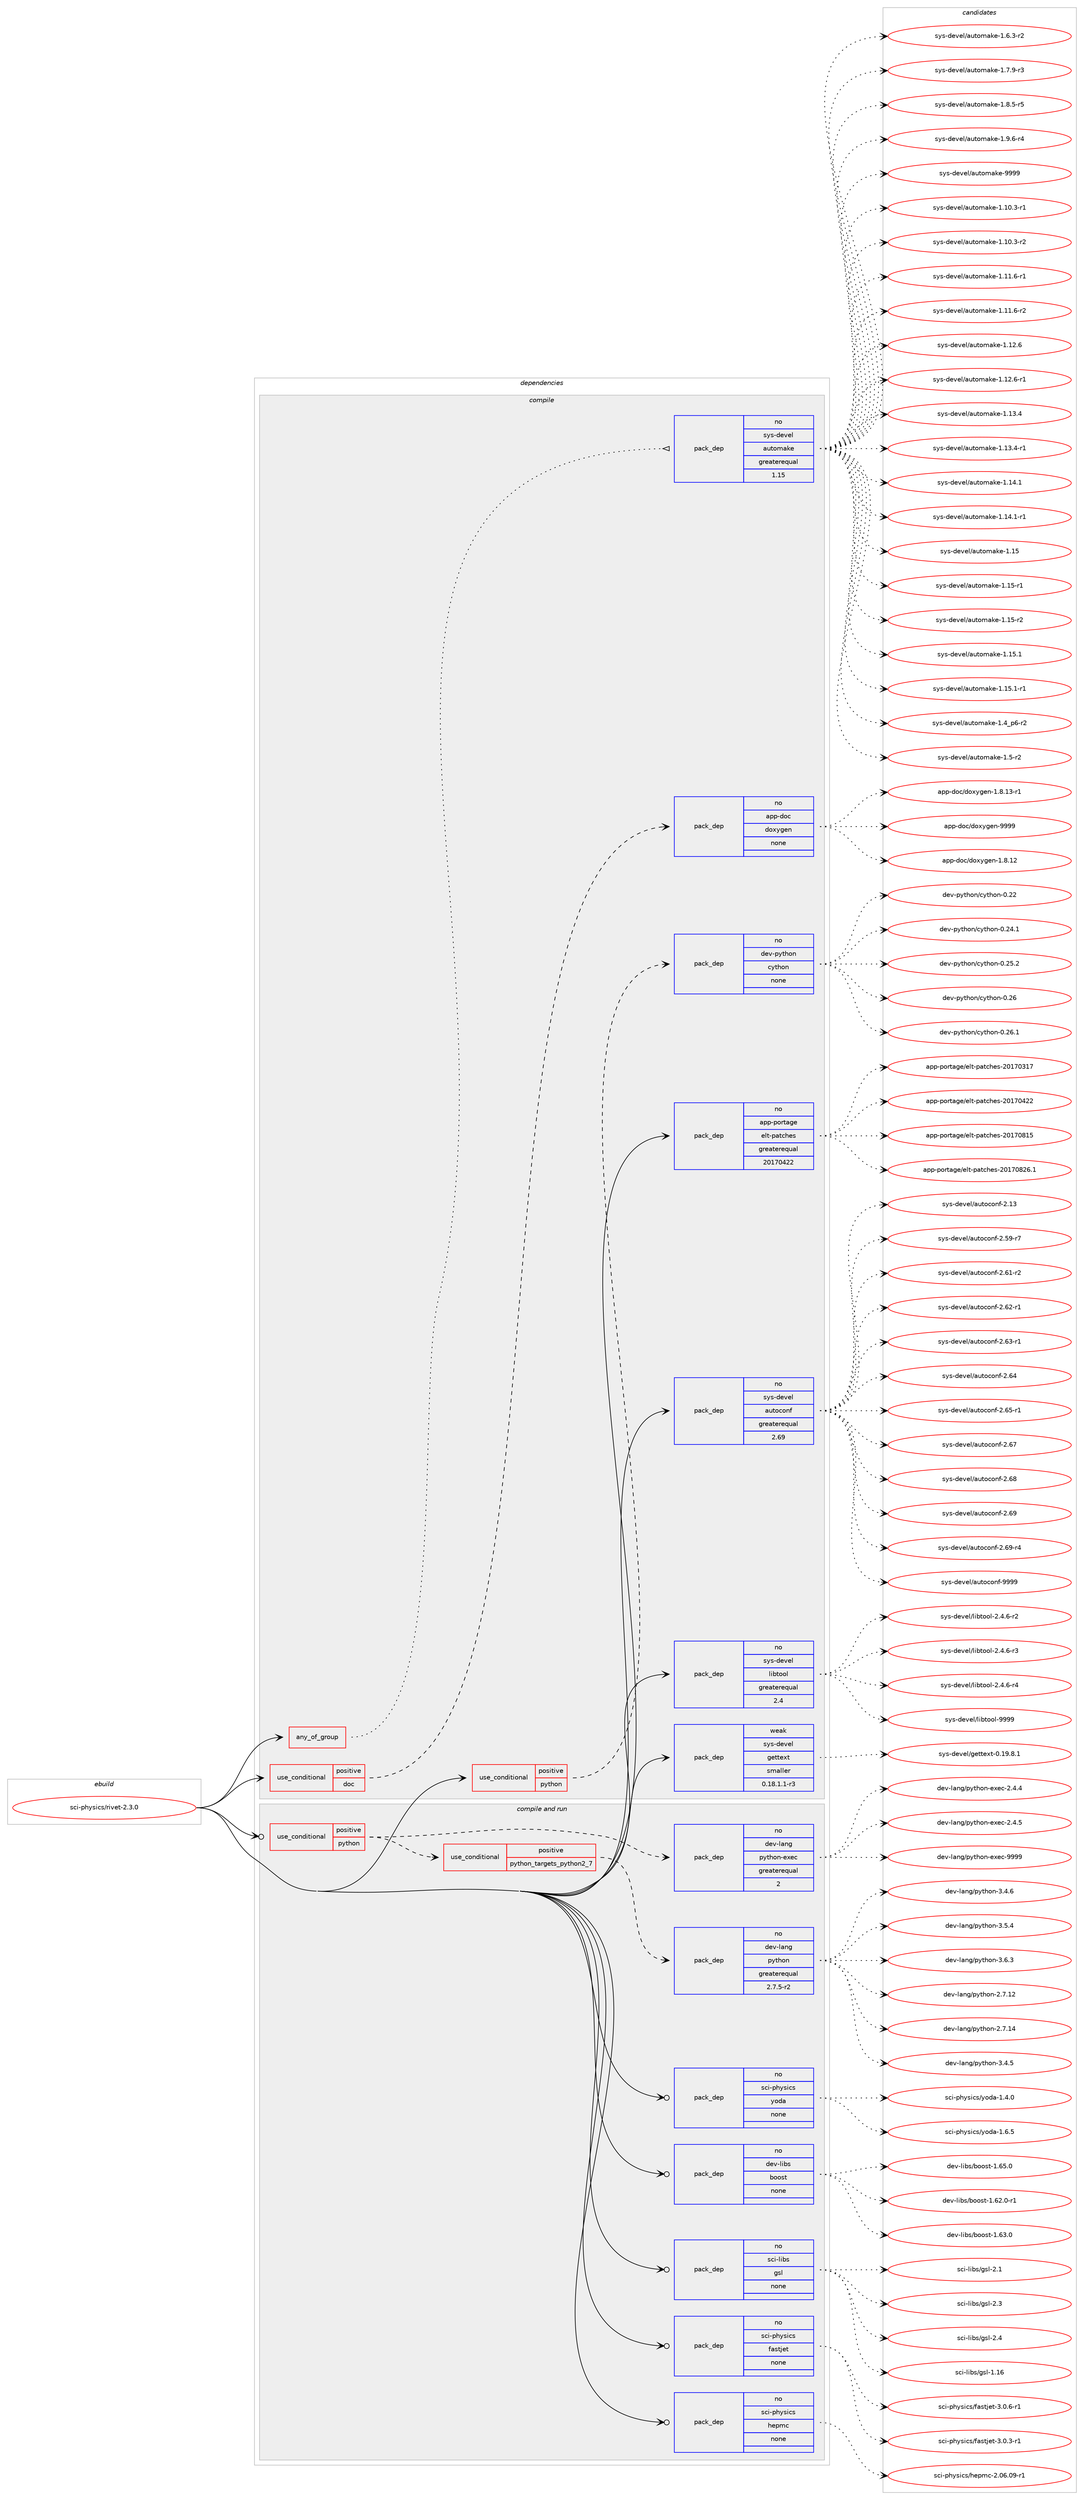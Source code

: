 digraph prolog {

# *************
# Graph options
# *************

newrank=true;
concentrate=true;
compound=true;
graph [rankdir=LR,fontname=Helvetica,fontsize=10,ranksep=1.5];#, ranksep=2.5, nodesep=0.2];
edge  [arrowhead=vee];
node  [fontname=Helvetica,fontsize=10];

# **********
# The ebuild
# **********

subgraph cluster_leftcol {
color=gray;
rank=same;
label=<<i>ebuild</i>>;
id [label="sci-physics/rivet-2.3.0", color=red, width=4, href="../sci-physics/rivet-2.3.0.svg"];
}

# ****************
# The dependencies
# ****************

subgraph cluster_midcol {
color=gray;
label=<<i>dependencies</i>>;
subgraph cluster_compile {
fillcolor="#eeeeee";
style=filled;
label=<<i>compile</i>>;
subgraph any7773 {
dependency458327 [label=<<TABLE BORDER="0" CELLBORDER="1" CELLSPACING="0" CELLPADDING="4"><TR><TD CELLPADDING="10">any_of_group</TD></TR></TABLE>>, shape=none, color=red];subgraph pack338234 {
dependency458328 [label=<<TABLE BORDER="0" CELLBORDER="1" CELLSPACING="0" CELLPADDING="4" WIDTH="220"><TR><TD ROWSPAN="6" CELLPADDING="30">pack_dep</TD></TR><TR><TD WIDTH="110">no</TD></TR><TR><TD>sys-devel</TD></TR><TR><TD>automake</TD></TR><TR><TD>greaterequal</TD></TR><TR><TD>1.15</TD></TR></TABLE>>, shape=none, color=blue];
}
dependency458327:e -> dependency458328:w [weight=20,style="dotted",arrowhead="oinv"];
}
id:e -> dependency458327:w [weight=20,style="solid",arrowhead="vee"];
subgraph cond112070 {
dependency458329 [label=<<TABLE BORDER="0" CELLBORDER="1" CELLSPACING="0" CELLPADDING="4"><TR><TD ROWSPAN="3" CELLPADDING="10">use_conditional</TD></TR><TR><TD>positive</TD></TR><TR><TD>doc</TD></TR></TABLE>>, shape=none, color=red];
subgraph pack338235 {
dependency458330 [label=<<TABLE BORDER="0" CELLBORDER="1" CELLSPACING="0" CELLPADDING="4" WIDTH="220"><TR><TD ROWSPAN="6" CELLPADDING="30">pack_dep</TD></TR><TR><TD WIDTH="110">no</TD></TR><TR><TD>app-doc</TD></TR><TR><TD>doxygen</TD></TR><TR><TD>none</TD></TR><TR><TD></TD></TR></TABLE>>, shape=none, color=blue];
}
dependency458329:e -> dependency458330:w [weight=20,style="dashed",arrowhead="vee"];
}
id:e -> dependency458329:w [weight=20,style="solid",arrowhead="vee"];
subgraph cond112071 {
dependency458331 [label=<<TABLE BORDER="0" CELLBORDER="1" CELLSPACING="0" CELLPADDING="4"><TR><TD ROWSPAN="3" CELLPADDING="10">use_conditional</TD></TR><TR><TD>positive</TD></TR><TR><TD>python</TD></TR></TABLE>>, shape=none, color=red];
subgraph pack338236 {
dependency458332 [label=<<TABLE BORDER="0" CELLBORDER="1" CELLSPACING="0" CELLPADDING="4" WIDTH="220"><TR><TD ROWSPAN="6" CELLPADDING="30">pack_dep</TD></TR><TR><TD WIDTH="110">no</TD></TR><TR><TD>dev-python</TD></TR><TR><TD>cython</TD></TR><TR><TD>none</TD></TR><TR><TD></TD></TR></TABLE>>, shape=none, color=blue];
}
dependency458331:e -> dependency458332:w [weight=20,style="dashed",arrowhead="vee"];
}
id:e -> dependency458331:w [weight=20,style="solid",arrowhead="vee"];
subgraph pack338237 {
dependency458333 [label=<<TABLE BORDER="0" CELLBORDER="1" CELLSPACING="0" CELLPADDING="4" WIDTH="220"><TR><TD ROWSPAN="6" CELLPADDING="30">pack_dep</TD></TR><TR><TD WIDTH="110">no</TD></TR><TR><TD>app-portage</TD></TR><TR><TD>elt-patches</TD></TR><TR><TD>greaterequal</TD></TR><TR><TD>20170422</TD></TR></TABLE>>, shape=none, color=blue];
}
id:e -> dependency458333:w [weight=20,style="solid",arrowhead="vee"];
subgraph pack338238 {
dependency458334 [label=<<TABLE BORDER="0" CELLBORDER="1" CELLSPACING="0" CELLPADDING="4" WIDTH="220"><TR><TD ROWSPAN="6" CELLPADDING="30">pack_dep</TD></TR><TR><TD WIDTH="110">no</TD></TR><TR><TD>sys-devel</TD></TR><TR><TD>autoconf</TD></TR><TR><TD>greaterequal</TD></TR><TR><TD>2.69</TD></TR></TABLE>>, shape=none, color=blue];
}
id:e -> dependency458334:w [weight=20,style="solid",arrowhead="vee"];
subgraph pack338239 {
dependency458335 [label=<<TABLE BORDER="0" CELLBORDER="1" CELLSPACING="0" CELLPADDING="4" WIDTH="220"><TR><TD ROWSPAN="6" CELLPADDING="30">pack_dep</TD></TR><TR><TD WIDTH="110">no</TD></TR><TR><TD>sys-devel</TD></TR><TR><TD>libtool</TD></TR><TR><TD>greaterequal</TD></TR><TR><TD>2.4</TD></TR></TABLE>>, shape=none, color=blue];
}
id:e -> dependency458335:w [weight=20,style="solid",arrowhead="vee"];
subgraph pack338240 {
dependency458336 [label=<<TABLE BORDER="0" CELLBORDER="1" CELLSPACING="0" CELLPADDING="4" WIDTH="220"><TR><TD ROWSPAN="6" CELLPADDING="30">pack_dep</TD></TR><TR><TD WIDTH="110">weak</TD></TR><TR><TD>sys-devel</TD></TR><TR><TD>gettext</TD></TR><TR><TD>smaller</TD></TR><TR><TD>0.18.1.1-r3</TD></TR></TABLE>>, shape=none, color=blue];
}
id:e -> dependency458336:w [weight=20,style="solid",arrowhead="vee"];
}
subgraph cluster_compileandrun {
fillcolor="#eeeeee";
style=filled;
label=<<i>compile and run</i>>;
subgraph cond112072 {
dependency458337 [label=<<TABLE BORDER="0" CELLBORDER="1" CELLSPACING="0" CELLPADDING="4"><TR><TD ROWSPAN="3" CELLPADDING="10">use_conditional</TD></TR><TR><TD>positive</TD></TR><TR><TD>python</TD></TR></TABLE>>, shape=none, color=red];
subgraph cond112073 {
dependency458338 [label=<<TABLE BORDER="0" CELLBORDER="1" CELLSPACING="0" CELLPADDING="4"><TR><TD ROWSPAN="3" CELLPADDING="10">use_conditional</TD></TR><TR><TD>positive</TD></TR><TR><TD>python_targets_python2_7</TD></TR></TABLE>>, shape=none, color=red];
subgraph pack338241 {
dependency458339 [label=<<TABLE BORDER="0" CELLBORDER="1" CELLSPACING="0" CELLPADDING="4" WIDTH="220"><TR><TD ROWSPAN="6" CELLPADDING="30">pack_dep</TD></TR><TR><TD WIDTH="110">no</TD></TR><TR><TD>dev-lang</TD></TR><TR><TD>python</TD></TR><TR><TD>greaterequal</TD></TR><TR><TD>2.7.5-r2</TD></TR></TABLE>>, shape=none, color=blue];
}
dependency458338:e -> dependency458339:w [weight=20,style="dashed",arrowhead="vee"];
}
dependency458337:e -> dependency458338:w [weight=20,style="dashed",arrowhead="vee"];
subgraph pack338242 {
dependency458340 [label=<<TABLE BORDER="0" CELLBORDER="1" CELLSPACING="0" CELLPADDING="4" WIDTH="220"><TR><TD ROWSPAN="6" CELLPADDING="30">pack_dep</TD></TR><TR><TD WIDTH="110">no</TD></TR><TR><TD>dev-lang</TD></TR><TR><TD>python-exec</TD></TR><TR><TD>greaterequal</TD></TR><TR><TD>2</TD></TR></TABLE>>, shape=none, color=blue];
}
dependency458337:e -> dependency458340:w [weight=20,style="dashed",arrowhead="vee"];
}
id:e -> dependency458337:w [weight=20,style="solid",arrowhead="odotvee"];
subgraph pack338243 {
dependency458341 [label=<<TABLE BORDER="0" CELLBORDER="1" CELLSPACING="0" CELLPADDING="4" WIDTH="220"><TR><TD ROWSPAN="6" CELLPADDING="30">pack_dep</TD></TR><TR><TD WIDTH="110">no</TD></TR><TR><TD>dev-libs</TD></TR><TR><TD>boost</TD></TR><TR><TD>none</TD></TR><TR><TD></TD></TR></TABLE>>, shape=none, color=blue];
}
id:e -> dependency458341:w [weight=20,style="solid",arrowhead="odotvee"];
subgraph pack338244 {
dependency458342 [label=<<TABLE BORDER="0" CELLBORDER="1" CELLSPACING="0" CELLPADDING="4" WIDTH="220"><TR><TD ROWSPAN="6" CELLPADDING="30">pack_dep</TD></TR><TR><TD WIDTH="110">no</TD></TR><TR><TD>sci-libs</TD></TR><TR><TD>gsl</TD></TR><TR><TD>none</TD></TR><TR><TD></TD></TR></TABLE>>, shape=none, color=blue];
}
id:e -> dependency458342:w [weight=20,style="solid",arrowhead="odotvee"];
subgraph pack338245 {
dependency458343 [label=<<TABLE BORDER="0" CELLBORDER="1" CELLSPACING="0" CELLPADDING="4" WIDTH="220"><TR><TD ROWSPAN="6" CELLPADDING="30">pack_dep</TD></TR><TR><TD WIDTH="110">no</TD></TR><TR><TD>sci-physics</TD></TR><TR><TD>fastjet</TD></TR><TR><TD>none</TD></TR><TR><TD></TD></TR></TABLE>>, shape=none, color=blue];
}
id:e -> dependency458343:w [weight=20,style="solid",arrowhead="odotvee"];
subgraph pack338246 {
dependency458344 [label=<<TABLE BORDER="0" CELLBORDER="1" CELLSPACING="0" CELLPADDING="4" WIDTH="220"><TR><TD ROWSPAN="6" CELLPADDING="30">pack_dep</TD></TR><TR><TD WIDTH="110">no</TD></TR><TR><TD>sci-physics</TD></TR><TR><TD>hepmc</TD></TR><TR><TD>none</TD></TR><TR><TD></TD></TR></TABLE>>, shape=none, color=blue];
}
id:e -> dependency458344:w [weight=20,style="solid",arrowhead="odotvee"];
subgraph pack338247 {
dependency458345 [label=<<TABLE BORDER="0" CELLBORDER="1" CELLSPACING="0" CELLPADDING="4" WIDTH="220"><TR><TD ROWSPAN="6" CELLPADDING="30">pack_dep</TD></TR><TR><TD WIDTH="110">no</TD></TR><TR><TD>sci-physics</TD></TR><TR><TD>yoda</TD></TR><TR><TD>none</TD></TR><TR><TD></TD></TR></TABLE>>, shape=none, color=blue];
}
id:e -> dependency458345:w [weight=20,style="solid",arrowhead="odotvee"];
}
subgraph cluster_run {
fillcolor="#eeeeee";
style=filled;
label=<<i>run</i>>;
}
}

# **************
# The candidates
# **************

subgraph cluster_choices {
rank=same;
color=gray;
label=<<i>candidates</i>>;

subgraph choice338234 {
color=black;
nodesep=1;
choice11512111545100101118101108479711711611110997107101454946494846514511449 [label="sys-devel/automake-1.10.3-r1", color=red, width=4,href="../sys-devel/automake-1.10.3-r1.svg"];
choice11512111545100101118101108479711711611110997107101454946494846514511450 [label="sys-devel/automake-1.10.3-r2", color=red, width=4,href="../sys-devel/automake-1.10.3-r2.svg"];
choice11512111545100101118101108479711711611110997107101454946494946544511449 [label="sys-devel/automake-1.11.6-r1", color=red, width=4,href="../sys-devel/automake-1.11.6-r1.svg"];
choice11512111545100101118101108479711711611110997107101454946494946544511450 [label="sys-devel/automake-1.11.6-r2", color=red, width=4,href="../sys-devel/automake-1.11.6-r2.svg"];
choice1151211154510010111810110847971171161111099710710145494649504654 [label="sys-devel/automake-1.12.6", color=red, width=4,href="../sys-devel/automake-1.12.6.svg"];
choice11512111545100101118101108479711711611110997107101454946495046544511449 [label="sys-devel/automake-1.12.6-r1", color=red, width=4,href="../sys-devel/automake-1.12.6-r1.svg"];
choice1151211154510010111810110847971171161111099710710145494649514652 [label="sys-devel/automake-1.13.4", color=red, width=4,href="../sys-devel/automake-1.13.4.svg"];
choice11512111545100101118101108479711711611110997107101454946495146524511449 [label="sys-devel/automake-1.13.4-r1", color=red, width=4,href="../sys-devel/automake-1.13.4-r1.svg"];
choice1151211154510010111810110847971171161111099710710145494649524649 [label="sys-devel/automake-1.14.1", color=red, width=4,href="../sys-devel/automake-1.14.1.svg"];
choice11512111545100101118101108479711711611110997107101454946495246494511449 [label="sys-devel/automake-1.14.1-r1", color=red, width=4,href="../sys-devel/automake-1.14.1-r1.svg"];
choice115121115451001011181011084797117116111109971071014549464953 [label="sys-devel/automake-1.15", color=red, width=4,href="../sys-devel/automake-1.15.svg"];
choice1151211154510010111810110847971171161111099710710145494649534511449 [label="sys-devel/automake-1.15-r1", color=red, width=4,href="../sys-devel/automake-1.15-r1.svg"];
choice1151211154510010111810110847971171161111099710710145494649534511450 [label="sys-devel/automake-1.15-r2", color=red, width=4,href="../sys-devel/automake-1.15-r2.svg"];
choice1151211154510010111810110847971171161111099710710145494649534649 [label="sys-devel/automake-1.15.1", color=red, width=4,href="../sys-devel/automake-1.15.1.svg"];
choice11512111545100101118101108479711711611110997107101454946495346494511449 [label="sys-devel/automake-1.15.1-r1", color=red, width=4,href="../sys-devel/automake-1.15.1-r1.svg"];
choice115121115451001011181011084797117116111109971071014549465295112544511450 [label="sys-devel/automake-1.4_p6-r2", color=red, width=4,href="../sys-devel/automake-1.4_p6-r2.svg"];
choice11512111545100101118101108479711711611110997107101454946534511450 [label="sys-devel/automake-1.5-r2", color=red, width=4,href="../sys-devel/automake-1.5-r2.svg"];
choice115121115451001011181011084797117116111109971071014549465446514511450 [label="sys-devel/automake-1.6.3-r2", color=red, width=4,href="../sys-devel/automake-1.6.3-r2.svg"];
choice115121115451001011181011084797117116111109971071014549465546574511451 [label="sys-devel/automake-1.7.9-r3", color=red, width=4,href="../sys-devel/automake-1.7.9-r3.svg"];
choice115121115451001011181011084797117116111109971071014549465646534511453 [label="sys-devel/automake-1.8.5-r5", color=red, width=4,href="../sys-devel/automake-1.8.5-r5.svg"];
choice115121115451001011181011084797117116111109971071014549465746544511452 [label="sys-devel/automake-1.9.6-r4", color=red, width=4,href="../sys-devel/automake-1.9.6-r4.svg"];
choice115121115451001011181011084797117116111109971071014557575757 [label="sys-devel/automake-9999", color=red, width=4,href="../sys-devel/automake-9999.svg"];
dependency458328:e -> choice11512111545100101118101108479711711611110997107101454946494846514511449:w [style=dotted,weight="100"];
dependency458328:e -> choice11512111545100101118101108479711711611110997107101454946494846514511450:w [style=dotted,weight="100"];
dependency458328:e -> choice11512111545100101118101108479711711611110997107101454946494946544511449:w [style=dotted,weight="100"];
dependency458328:e -> choice11512111545100101118101108479711711611110997107101454946494946544511450:w [style=dotted,weight="100"];
dependency458328:e -> choice1151211154510010111810110847971171161111099710710145494649504654:w [style=dotted,weight="100"];
dependency458328:e -> choice11512111545100101118101108479711711611110997107101454946495046544511449:w [style=dotted,weight="100"];
dependency458328:e -> choice1151211154510010111810110847971171161111099710710145494649514652:w [style=dotted,weight="100"];
dependency458328:e -> choice11512111545100101118101108479711711611110997107101454946495146524511449:w [style=dotted,weight="100"];
dependency458328:e -> choice1151211154510010111810110847971171161111099710710145494649524649:w [style=dotted,weight="100"];
dependency458328:e -> choice11512111545100101118101108479711711611110997107101454946495246494511449:w [style=dotted,weight="100"];
dependency458328:e -> choice115121115451001011181011084797117116111109971071014549464953:w [style=dotted,weight="100"];
dependency458328:e -> choice1151211154510010111810110847971171161111099710710145494649534511449:w [style=dotted,weight="100"];
dependency458328:e -> choice1151211154510010111810110847971171161111099710710145494649534511450:w [style=dotted,weight="100"];
dependency458328:e -> choice1151211154510010111810110847971171161111099710710145494649534649:w [style=dotted,weight="100"];
dependency458328:e -> choice11512111545100101118101108479711711611110997107101454946495346494511449:w [style=dotted,weight="100"];
dependency458328:e -> choice115121115451001011181011084797117116111109971071014549465295112544511450:w [style=dotted,weight="100"];
dependency458328:e -> choice11512111545100101118101108479711711611110997107101454946534511450:w [style=dotted,weight="100"];
dependency458328:e -> choice115121115451001011181011084797117116111109971071014549465446514511450:w [style=dotted,weight="100"];
dependency458328:e -> choice115121115451001011181011084797117116111109971071014549465546574511451:w [style=dotted,weight="100"];
dependency458328:e -> choice115121115451001011181011084797117116111109971071014549465646534511453:w [style=dotted,weight="100"];
dependency458328:e -> choice115121115451001011181011084797117116111109971071014549465746544511452:w [style=dotted,weight="100"];
dependency458328:e -> choice115121115451001011181011084797117116111109971071014557575757:w [style=dotted,weight="100"];
}
subgraph choice338235 {
color=black;
nodesep=1;
choice9711211245100111994710011112012110310111045494656464950 [label="app-doc/doxygen-1.8.12", color=red, width=4,href="../app-doc/doxygen-1.8.12.svg"];
choice97112112451001119947100111120121103101110454946564649514511449 [label="app-doc/doxygen-1.8.13-r1", color=red, width=4,href="../app-doc/doxygen-1.8.13-r1.svg"];
choice971121124510011199471001111201211031011104557575757 [label="app-doc/doxygen-9999", color=red, width=4,href="../app-doc/doxygen-9999.svg"];
dependency458330:e -> choice9711211245100111994710011112012110310111045494656464950:w [style=dotted,weight="100"];
dependency458330:e -> choice97112112451001119947100111120121103101110454946564649514511449:w [style=dotted,weight="100"];
dependency458330:e -> choice971121124510011199471001111201211031011104557575757:w [style=dotted,weight="100"];
}
subgraph choice338236 {
color=black;
nodesep=1;
choice1001011184511212111610411111047991211161041111104548465050 [label="dev-python/cython-0.22", color=red, width=4,href="../dev-python/cython-0.22.svg"];
choice10010111845112121116104111110479912111610411111045484650524649 [label="dev-python/cython-0.24.1", color=red, width=4,href="../dev-python/cython-0.24.1.svg"];
choice10010111845112121116104111110479912111610411111045484650534650 [label="dev-python/cython-0.25.2", color=red, width=4,href="../dev-python/cython-0.25.2.svg"];
choice1001011184511212111610411111047991211161041111104548465054 [label="dev-python/cython-0.26", color=red, width=4,href="../dev-python/cython-0.26.svg"];
choice10010111845112121116104111110479912111610411111045484650544649 [label="dev-python/cython-0.26.1", color=red, width=4,href="../dev-python/cython-0.26.1.svg"];
dependency458332:e -> choice1001011184511212111610411111047991211161041111104548465050:w [style=dotted,weight="100"];
dependency458332:e -> choice10010111845112121116104111110479912111610411111045484650524649:w [style=dotted,weight="100"];
dependency458332:e -> choice10010111845112121116104111110479912111610411111045484650534650:w [style=dotted,weight="100"];
dependency458332:e -> choice1001011184511212111610411111047991211161041111104548465054:w [style=dotted,weight="100"];
dependency458332:e -> choice10010111845112121116104111110479912111610411111045484650544649:w [style=dotted,weight="100"];
}
subgraph choice338237 {
color=black;
nodesep=1;
choice97112112451121111141169710310147101108116451129711699104101115455048495548514955 [label="app-portage/elt-patches-20170317", color=red, width=4,href="../app-portage/elt-patches-20170317.svg"];
choice97112112451121111141169710310147101108116451129711699104101115455048495548525050 [label="app-portage/elt-patches-20170422", color=red, width=4,href="../app-portage/elt-patches-20170422.svg"];
choice97112112451121111141169710310147101108116451129711699104101115455048495548564953 [label="app-portage/elt-patches-20170815", color=red, width=4,href="../app-portage/elt-patches-20170815.svg"];
choice971121124511211111411697103101471011081164511297116991041011154550484955485650544649 [label="app-portage/elt-patches-20170826.1", color=red, width=4,href="../app-portage/elt-patches-20170826.1.svg"];
dependency458333:e -> choice97112112451121111141169710310147101108116451129711699104101115455048495548514955:w [style=dotted,weight="100"];
dependency458333:e -> choice97112112451121111141169710310147101108116451129711699104101115455048495548525050:w [style=dotted,weight="100"];
dependency458333:e -> choice97112112451121111141169710310147101108116451129711699104101115455048495548564953:w [style=dotted,weight="100"];
dependency458333:e -> choice971121124511211111411697103101471011081164511297116991041011154550484955485650544649:w [style=dotted,weight="100"];
}
subgraph choice338238 {
color=black;
nodesep=1;
choice115121115451001011181011084797117116111991111101024550464951 [label="sys-devel/autoconf-2.13", color=red, width=4,href="../sys-devel/autoconf-2.13.svg"];
choice1151211154510010111810110847971171161119911111010245504653574511455 [label="sys-devel/autoconf-2.59-r7", color=red, width=4,href="../sys-devel/autoconf-2.59-r7.svg"];
choice1151211154510010111810110847971171161119911111010245504654494511450 [label="sys-devel/autoconf-2.61-r2", color=red, width=4,href="../sys-devel/autoconf-2.61-r2.svg"];
choice1151211154510010111810110847971171161119911111010245504654504511449 [label="sys-devel/autoconf-2.62-r1", color=red, width=4,href="../sys-devel/autoconf-2.62-r1.svg"];
choice1151211154510010111810110847971171161119911111010245504654514511449 [label="sys-devel/autoconf-2.63-r1", color=red, width=4,href="../sys-devel/autoconf-2.63-r1.svg"];
choice115121115451001011181011084797117116111991111101024550465452 [label="sys-devel/autoconf-2.64", color=red, width=4,href="../sys-devel/autoconf-2.64.svg"];
choice1151211154510010111810110847971171161119911111010245504654534511449 [label="sys-devel/autoconf-2.65-r1", color=red, width=4,href="../sys-devel/autoconf-2.65-r1.svg"];
choice115121115451001011181011084797117116111991111101024550465455 [label="sys-devel/autoconf-2.67", color=red, width=4,href="../sys-devel/autoconf-2.67.svg"];
choice115121115451001011181011084797117116111991111101024550465456 [label="sys-devel/autoconf-2.68", color=red, width=4,href="../sys-devel/autoconf-2.68.svg"];
choice115121115451001011181011084797117116111991111101024550465457 [label="sys-devel/autoconf-2.69", color=red, width=4,href="../sys-devel/autoconf-2.69.svg"];
choice1151211154510010111810110847971171161119911111010245504654574511452 [label="sys-devel/autoconf-2.69-r4", color=red, width=4,href="../sys-devel/autoconf-2.69-r4.svg"];
choice115121115451001011181011084797117116111991111101024557575757 [label="sys-devel/autoconf-9999", color=red, width=4,href="../sys-devel/autoconf-9999.svg"];
dependency458334:e -> choice115121115451001011181011084797117116111991111101024550464951:w [style=dotted,weight="100"];
dependency458334:e -> choice1151211154510010111810110847971171161119911111010245504653574511455:w [style=dotted,weight="100"];
dependency458334:e -> choice1151211154510010111810110847971171161119911111010245504654494511450:w [style=dotted,weight="100"];
dependency458334:e -> choice1151211154510010111810110847971171161119911111010245504654504511449:w [style=dotted,weight="100"];
dependency458334:e -> choice1151211154510010111810110847971171161119911111010245504654514511449:w [style=dotted,weight="100"];
dependency458334:e -> choice115121115451001011181011084797117116111991111101024550465452:w [style=dotted,weight="100"];
dependency458334:e -> choice1151211154510010111810110847971171161119911111010245504654534511449:w [style=dotted,weight="100"];
dependency458334:e -> choice115121115451001011181011084797117116111991111101024550465455:w [style=dotted,weight="100"];
dependency458334:e -> choice115121115451001011181011084797117116111991111101024550465456:w [style=dotted,weight="100"];
dependency458334:e -> choice115121115451001011181011084797117116111991111101024550465457:w [style=dotted,weight="100"];
dependency458334:e -> choice1151211154510010111810110847971171161119911111010245504654574511452:w [style=dotted,weight="100"];
dependency458334:e -> choice115121115451001011181011084797117116111991111101024557575757:w [style=dotted,weight="100"];
}
subgraph choice338239 {
color=black;
nodesep=1;
choice1151211154510010111810110847108105981161111111084550465246544511450 [label="sys-devel/libtool-2.4.6-r2", color=red, width=4,href="../sys-devel/libtool-2.4.6-r2.svg"];
choice1151211154510010111810110847108105981161111111084550465246544511451 [label="sys-devel/libtool-2.4.6-r3", color=red, width=4,href="../sys-devel/libtool-2.4.6-r3.svg"];
choice1151211154510010111810110847108105981161111111084550465246544511452 [label="sys-devel/libtool-2.4.6-r4", color=red, width=4,href="../sys-devel/libtool-2.4.6-r4.svg"];
choice1151211154510010111810110847108105981161111111084557575757 [label="sys-devel/libtool-9999", color=red, width=4,href="../sys-devel/libtool-9999.svg"];
dependency458335:e -> choice1151211154510010111810110847108105981161111111084550465246544511450:w [style=dotted,weight="100"];
dependency458335:e -> choice1151211154510010111810110847108105981161111111084550465246544511451:w [style=dotted,weight="100"];
dependency458335:e -> choice1151211154510010111810110847108105981161111111084550465246544511452:w [style=dotted,weight="100"];
dependency458335:e -> choice1151211154510010111810110847108105981161111111084557575757:w [style=dotted,weight="100"];
}
subgraph choice338240 {
color=black;
nodesep=1;
choice1151211154510010111810110847103101116116101120116454846495746564649 [label="sys-devel/gettext-0.19.8.1", color=red, width=4,href="../sys-devel/gettext-0.19.8.1.svg"];
dependency458336:e -> choice1151211154510010111810110847103101116116101120116454846495746564649:w [style=dotted,weight="100"];
}
subgraph choice338241 {
color=black;
nodesep=1;
choice10010111845108971101034711212111610411111045504655464950 [label="dev-lang/python-2.7.12", color=red, width=4,href="../dev-lang/python-2.7.12.svg"];
choice10010111845108971101034711212111610411111045504655464952 [label="dev-lang/python-2.7.14", color=red, width=4,href="../dev-lang/python-2.7.14.svg"];
choice100101118451089711010347112121116104111110455146524653 [label="dev-lang/python-3.4.5", color=red, width=4,href="../dev-lang/python-3.4.5.svg"];
choice100101118451089711010347112121116104111110455146524654 [label="dev-lang/python-3.4.6", color=red, width=4,href="../dev-lang/python-3.4.6.svg"];
choice100101118451089711010347112121116104111110455146534652 [label="dev-lang/python-3.5.4", color=red, width=4,href="../dev-lang/python-3.5.4.svg"];
choice100101118451089711010347112121116104111110455146544651 [label="dev-lang/python-3.6.3", color=red, width=4,href="../dev-lang/python-3.6.3.svg"];
dependency458339:e -> choice10010111845108971101034711212111610411111045504655464950:w [style=dotted,weight="100"];
dependency458339:e -> choice10010111845108971101034711212111610411111045504655464952:w [style=dotted,weight="100"];
dependency458339:e -> choice100101118451089711010347112121116104111110455146524653:w [style=dotted,weight="100"];
dependency458339:e -> choice100101118451089711010347112121116104111110455146524654:w [style=dotted,weight="100"];
dependency458339:e -> choice100101118451089711010347112121116104111110455146534652:w [style=dotted,weight="100"];
dependency458339:e -> choice100101118451089711010347112121116104111110455146544651:w [style=dotted,weight="100"];
}
subgraph choice338242 {
color=black;
nodesep=1;
choice1001011184510897110103471121211161041111104510112010199455046524652 [label="dev-lang/python-exec-2.4.4", color=red, width=4,href="../dev-lang/python-exec-2.4.4.svg"];
choice1001011184510897110103471121211161041111104510112010199455046524653 [label="dev-lang/python-exec-2.4.5", color=red, width=4,href="../dev-lang/python-exec-2.4.5.svg"];
choice10010111845108971101034711212111610411111045101120101994557575757 [label="dev-lang/python-exec-9999", color=red, width=4,href="../dev-lang/python-exec-9999.svg"];
dependency458340:e -> choice1001011184510897110103471121211161041111104510112010199455046524652:w [style=dotted,weight="100"];
dependency458340:e -> choice1001011184510897110103471121211161041111104510112010199455046524653:w [style=dotted,weight="100"];
dependency458340:e -> choice10010111845108971101034711212111610411111045101120101994557575757:w [style=dotted,weight="100"];
}
subgraph choice338243 {
color=black;
nodesep=1;
choice10010111845108105981154798111111115116454946545046484511449 [label="dev-libs/boost-1.62.0-r1", color=red, width=4,href="../dev-libs/boost-1.62.0-r1.svg"];
choice1001011184510810598115479811111111511645494654514648 [label="dev-libs/boost-1.63.0", color=red, width=4,href="../dev-libs/boost-1.63.0.svg"];
choice1001011184510810598115479811111111511645494654534648 [label="dev-libs/boost-1.65.0", color=red, width=4,href="../dev-libs/boost-1.65.0.svg"];
dependency458341:e -> choice10010111845108105981154798111111115116454946545046484511449:w [style=dotted,weight="100"];
dependency458341:e -> choice1001011184510810598115479811111111511645494654514648:w [style=dotted,weight="100"];
dependency458341:e -> choice1001011184510810598115479811111111511645494654534648:w [style=dotted,weight="100"];
}
subgraph choice338244 {
color=black;
nodesep=1;
choice115991054510810598115471031151084549464954 [label="sci-libs/gsl-1.16", color=red, width=4,href="../sci-libs/gsl-1.16.svg"];
choice1159910545108105981154710311510845504649 [label="sci-libs/gsl-2.1", color=red, width=4,href="../sci-libs/gsl-2.1.svg"];
choice1159910545108105981154710311510845504651 [label="sci-libs/gsl-2.3", color=red, width=4,href="../sci-libs/gsl-2.3.svg"];
choice1159910545108105981154710311510845504652 [label="sci-libs/gsl-2.4", color=red, width=4,href="../sci-libs/gsl-2.4.svg"];
dependency458342:e -> choice115991054510810598115471031151084549464954:w [style=dotted,weight="100"];
dependency458342:e -> choice1159910545108105981154710311510845504649:w [style=dotted,weight="100"];
dependency458342:e -> choice1159910545108105981154710311510845504651:w [style=dotted,weight="100"];
dependency458342:e -> choice1159910545108105981154710311510845504652:w [style=dotted,weight="100"];
}
subgraph choice338245 {
color=black;
nodesep=1;
choice11599105451121041211151059911547102971151161061011164551464846514511449 [label="sci-physics/fastjet-3.0.3-r1", color=red, width=4,href="../sci-physics/fastjet-3.0.3-r1.svg"];
choice11599105451121041211151059911547102971151161061011164551464846544511449 [label="sci-physics/fastjet-3.0.6-r1", color=red, width=4,href="../sci-physics/fastjet-3.0.6-r1.svg"];
dependency458343:e -> choice11599105451121041211151059911547102971151161061011164551464846514511449:w [style=dotted,weight="100"];
dependency458343:e -> choice11599105451121041211151059911547102971151161061011164551464846544511449:w [style=dotted,weight="100"];
}
subgraph choice338246 {
color=black;
nodesep=1;
choice115991054511210412111510599115471041011121099945504648544648574511449 [label="sci-physics/hepmc-2.06.09-r1", color=red, width=4,href="../sci-physics/hepmc-2.06.09-r1.svg"];
dependency458344:e -> choice115991054511210412111510599115471041011121099945504648544648574511449:w [style=dotted,weight="100"];
}
subgraph choice338247 {
color=black;
nodesep=1;
choice1159910545112104121115105991154712111110097454946524648 [label="sci-physics/yoda-1.4.0", color=red, width=4,href="../sci-physics/yoda-1.4.0.svg"];
choice1159910545112104121115105991154712111110097454946544653 [label="sci-physics/yoda-1.6.5", color=red, width=4,href="../sci-physics/yoda-1.6.5.svg"];
dependency458345:e -> choice1159910545112104121115105991154712111110097454946524648:w [style=dotted,weight="100"];
dependency458345:e -> choice1159910545112104121115105991154712111110097454946544653:w [style=dotted,weight="100"];
}
}

}

